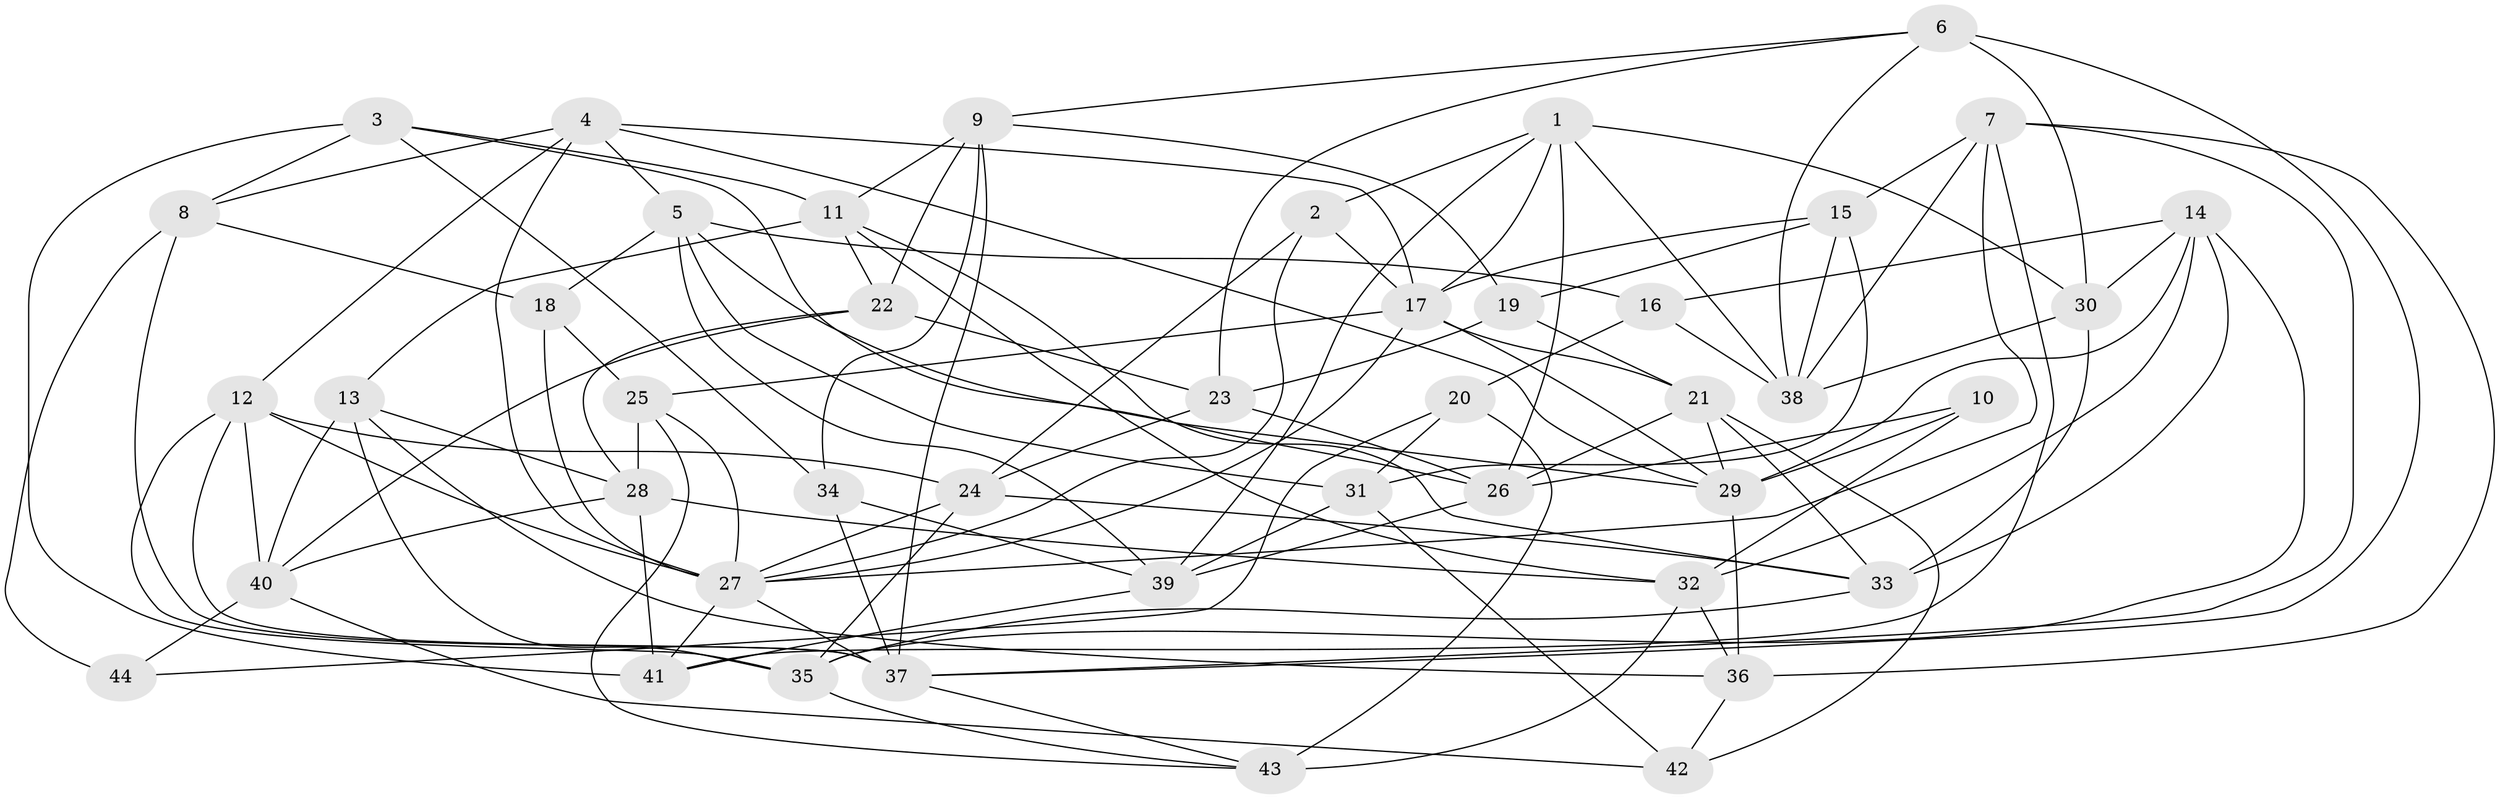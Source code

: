 // original degree distribution, {4: 1.0}
// Generated by graph-tools (version 1.1) at 2025/38/03/04/25 23:38:16]
// undirected, 44 vertices, 120 edges
graph export_dot {
  node [color=gray90,style=filled];
  1;
  2;
  3;
  4;
  5;
  6;
  7;
  8;
  9;
  10;
  11;
  12;
  13;
  14;
  15;
  16;
  17;
  18;
  19;
  20;
  21;
  22;
  23;
  24;
  25;
  26;
  27;
  28;
  29;
  30;
  31;
  32;
  33;
  34;
  35;
  36;
  37;
  38;
  39;
  40;
  41;
  42;
  43;
  44;
  1 -- 2 [weight=1.0];
  1 -- 17 [weight=1.0];
  1 -- 26 [weight=1.0];
  1 -- 30 [weight=1.0];
  1 -- 38 [weight=1.0];
  1 -- 39 [weight=1.0];
  2 -- 17 [weight=1.0];
  2 -- 24 [weight=1.0];
  2 -- 27 [weight=1.0];
  3 -- 8 [weight=1.0];
  3 -- 11 [weight=1.0];
  3 -- 26 [weight=1.0];
  3 -- 34 [weight=1.0];
  3 -- 41 [weight=2.0];
  4 -- 5 [weight=1.0];
  4 -- 8 [weight=1.0];
  4 -- 12 [weight=1.0];
  4 -- 17 [weight=1.0];
  4 -- 27 [weight=1.0];
  4 -- 29 [weight=1.0];
  5 -- 16 [weight=1.0];
  5 -- 18 [weight=1.0];
  5 -- 29 [weight=1.0];
  5 -- 31 [weight=1.0];
  5 -- 39 [weight=1.0];
  6 -- 9 [weight=1.0];
  6 -- 23 [weight=1.0];
  6 -- 30 [weight=2.0];
  6 -- 37 [weight=1.0];
  6 -- 38 [weight=1.0];
  7 -- 15 [weight=1.0];
  7 -- 27 [weight=1.0];
  7 -- 36 [weight=1.0];
  7 -- 37 [weight=1.0];
  7 -- 38 [weight=1.0];
  7 -- 41 [weight=1.0];
  8 -- 18 [weight=1.0];
  8 -- 37 [weight=1.0];
  8 -- 44 [weight=2.0];
  9 -- 11 [weight=1.0];
  9 -- 19 [weight=1.0];
  9 -- 22 [weight=1.0];
  9 -- 34 [weight=1.0];
  9 -- 37 [weight=1.0];
  10 -- 26 [weight=1.0];
  10 -- 29 [weight=2.0];
  10 -- 32 [weight=1.0];
  11 -- 13 [weight=1.0];
  11 -- 22 [weight=1.0];
  11 -- 32 [weight=1.0];
  11 -- 33 [weight=1.0];
  12 -- 24 [weight=1.0];
  12 -- 27 [weight=1.0];
  12 -- 35 [weight=1.0];
  12 -- 37 [weight=1.0];
  12 -- 40 [weight=1.0];
  13 -- 28 [weight=1.0];
  13 -- 35 [weight=1.0];
  13 -- 36 [weight=2.0];
  13 -- 40 [weight=1.0];
  14 -- 16 [weight=1.0];
  14 -- 29 [weight=1.0];
  14 -- 30 [weight=1.0];
  14 -- 32 [weight=1.0];
  14 -- 33 [weight=1.0];
  14 -- 35 [weight=1.0];
  15 -- 17 [weight=2.0];
  15 -- 19 [weight=1.0];
  15 -- 31 [weight=1.0];
  15 -- 38 [weight=1.0];
  16 -- 20 [weight=1.0];
  16 -- 38 [weight=1.0];
  17 -- 21 [weight=1.0];
  17 -- 25 [weight=2.0];
  17 -- 27 [weight=1.0];
  17 -- 29 [weight=1.0];
  18 -- 25 [weight=1.0];
  18 -- 27 [weight=1.0];
  19 -- 21 [weight=1.0];
  19 -- 23 [weight=1.0];
  20 -- 31 [weight=2.0];
  20 -- 43 [weight=2.0];
  20 -- 44 [weight=1.0];
  21 -- 26 [weight=1.0];
  21 -- 29 [weight=1.0];
  21 -- 33 [weight=1.0];
  21 -- 42 [weight=1.0];
  22 -- 23 [weight=2.0];
  22 -- 28 [weight=1.0];
  22 -- 40 [weight=1.0];
  23 -- 24 [weight=1.0];
  23 -- 26 [weight=1.0];
  24 -- 27 [weight=1.0];
  24 -- 33 [weight=1.0];
  24 -- 35 [weight=1.0];
  25 -- 27 [weight=1.0];
  25 -- 28 [weight=1.0];
  25 -- 43 [weight=1.0];
  26 -- 39 [weight=1.0];
  27 -- 37 [weight=1.0];
  27 -- 41 [weight=1.0];
  28 -- 32 [weight=1.0];
  28 -- 40 [weight=1.0];
  28 -- 41 [weight=1.0];
  29 -- 36 [weight=1.0];
  30 -- 33 [weight=1.0];
  30 -- 38 [weight=1.0];
  31 -- 39 [weight=1.0];
  31 -- 42 [weight=1.0];
  32 -- 36 [weight=1.0];
  32 -- 43 [weight=1.0];
  33 -- 35 [weight=1.0];
  34 -- 37 [weight=1.0];
  34 -- 39 [weight=1.0];
  35 -- 43 [weight=1.0];
  36 -- 42 [weight=1.0];
  37 -- 43 [weight=1.0];
  39 -- 41 [weight=1.0];
  40 -- 42 [weight=1.0];
  40 -- 44 [weight=1.0];
}
